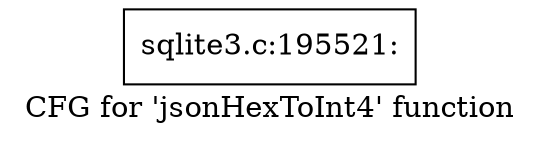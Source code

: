 digraph "CFG for 'jsonHexToInt4' function" {
	label="CFG for 'jsonHexToInt4' function";

	Node0x55c0fa8943c0 [shape=record,label="{sqlite3.c:195521:}"];
}
